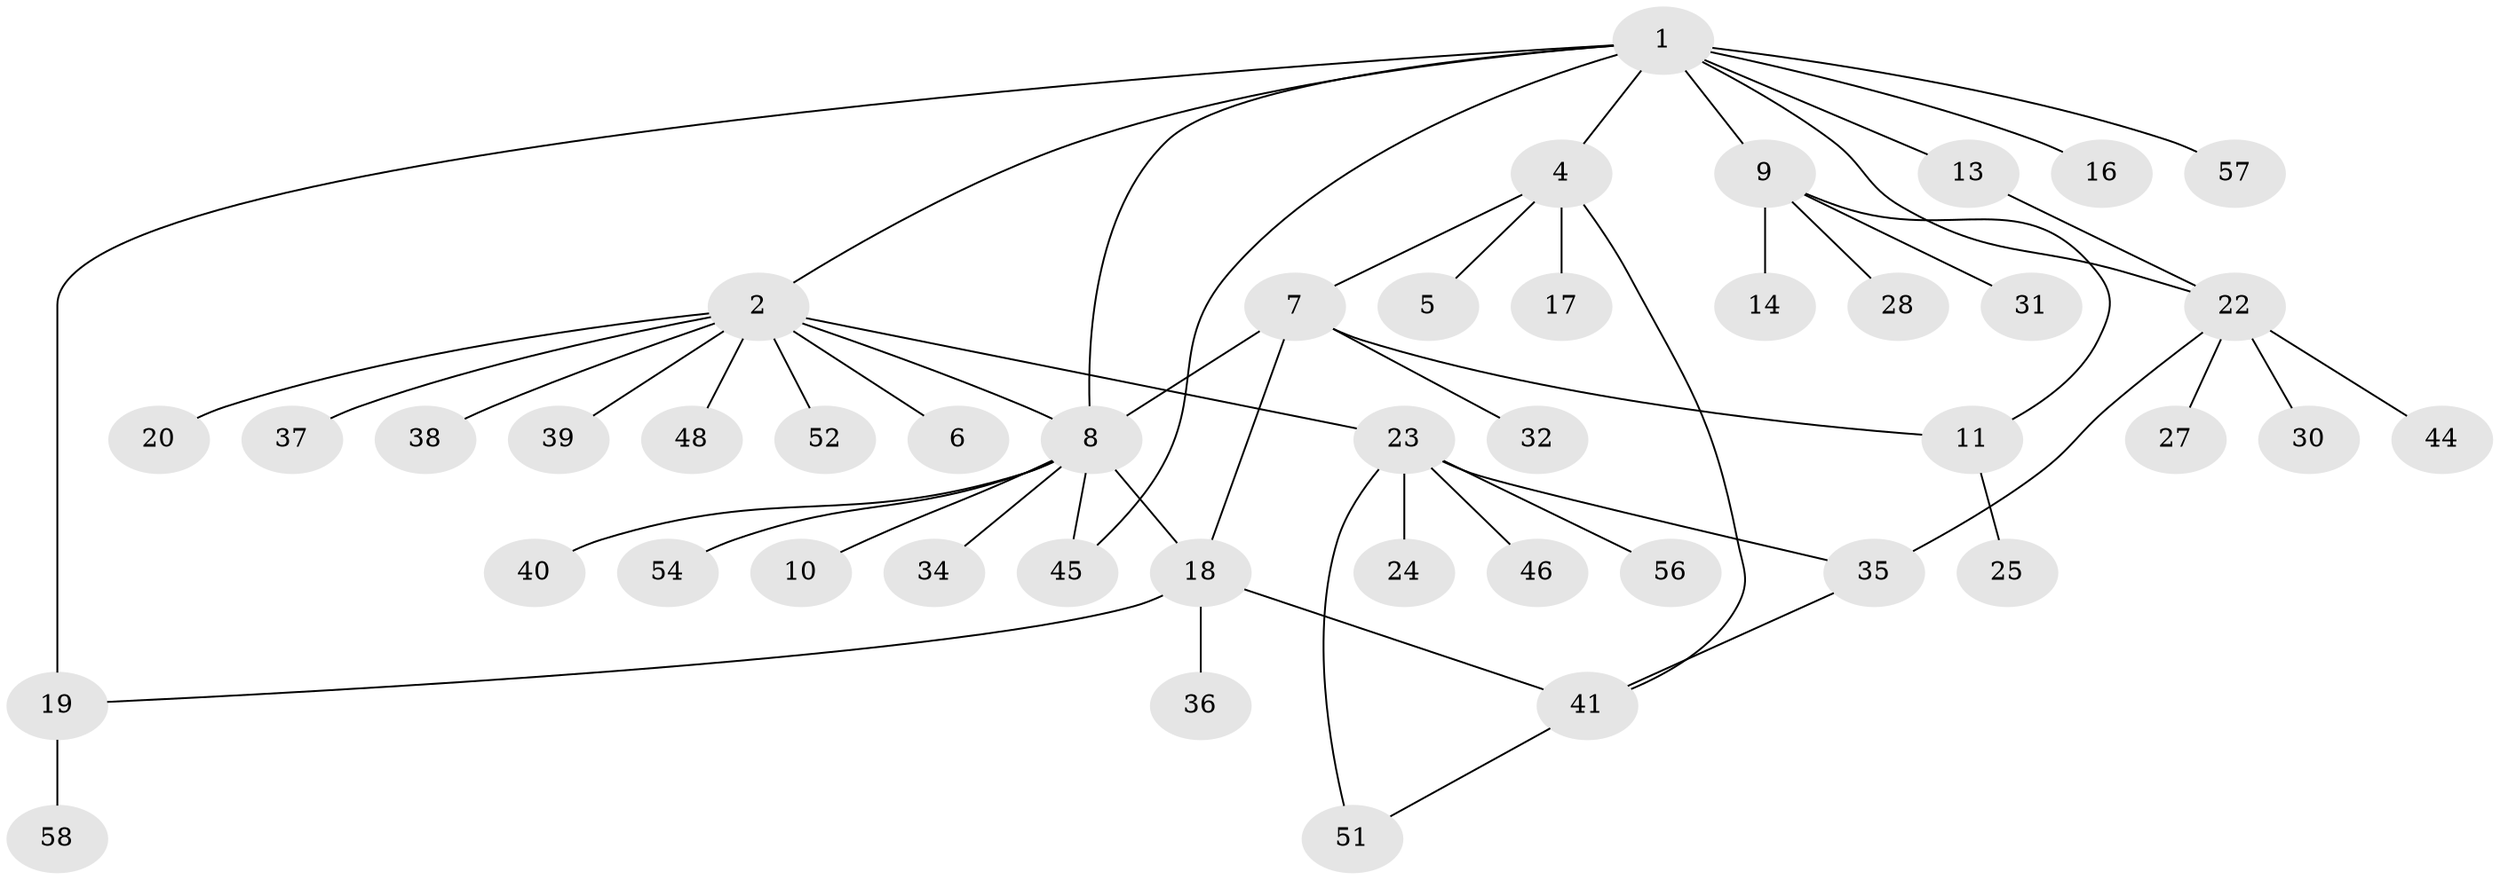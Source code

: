 // Generated by graph-tools (version 1.1) at 2025/51/02/27/25 19:51:58]
// undirected, 44 vertices, 54 edges
graph export_dot {
graph [start="1"]
  node [color=gray90,style=filled];
  1 [super="+3"];
  2 [super="+50"];
  4 [super="+12"];
  5;
  6;
  7 [super="+49"];
  8 [super="+29"];
  9 [super="+15"];
  10;
  11;
  13 [super="+53"];
  14;
  16 [super="+26"];
  17;
  18 [super="+21"];
  19 [super="+42"];
  20;
  22 [super="+33"];
  23 [super="+55"];
  24;
  25;
  27;
  28;
  30;
  31;
  32;
  34;
  35;
  36 [super="+47"];
  37;
  38;
  39;
  40;
  41 [super="+43"];
  44;
  45;
  46;
  48;
  51;
  52;
  54;
  56;
  57;
  58;
  1 -- 2;
  1 -- 4;
  1 -- 9;
  1 -- 16;
  1 -- 19 [weight=2];
  1 -- 22 [weight=2];
  1 -- 57;
  1 -- 13;
  1 -- 45;
  1 -- 8;
  2 -- 6;
  2 -- 8;
  2 -- 20;
  2 -- 23;
  2 -- 37;
  2 -- 38;
  2 -- 39;
  2 -- 48;
  2 -- 52;
  4 -- 5;
  4 -- 7;
  4 -- 17;
  4 -- 41;
  7 -- 8;
  7 -- 11;
  7 -- 32;
  7 -- 18 [weight=2];
  8 -- 10;
  8 -- 18;
  8 -- 34;
  8 -- 54;
  8 -- 40;
  8 -- 45;
  9 -- 11;
  9 -- 14;
  9 -- 28;
  9 -- 31;
  11 -- 25;
  13 -- 22;
  18 -- 19;
  18 -- 36;
  18 -- 41;
  19 -- 58;
  22 -- 27;
  22 -- 30;
  22 -- 35;
  22 -- 44;
  23 -- 24;
  23 -- 35;
  23 -- 46;
  23 -- 51;
  23 -- 56;
  35 -- 41;
  41 -- 51;
}
